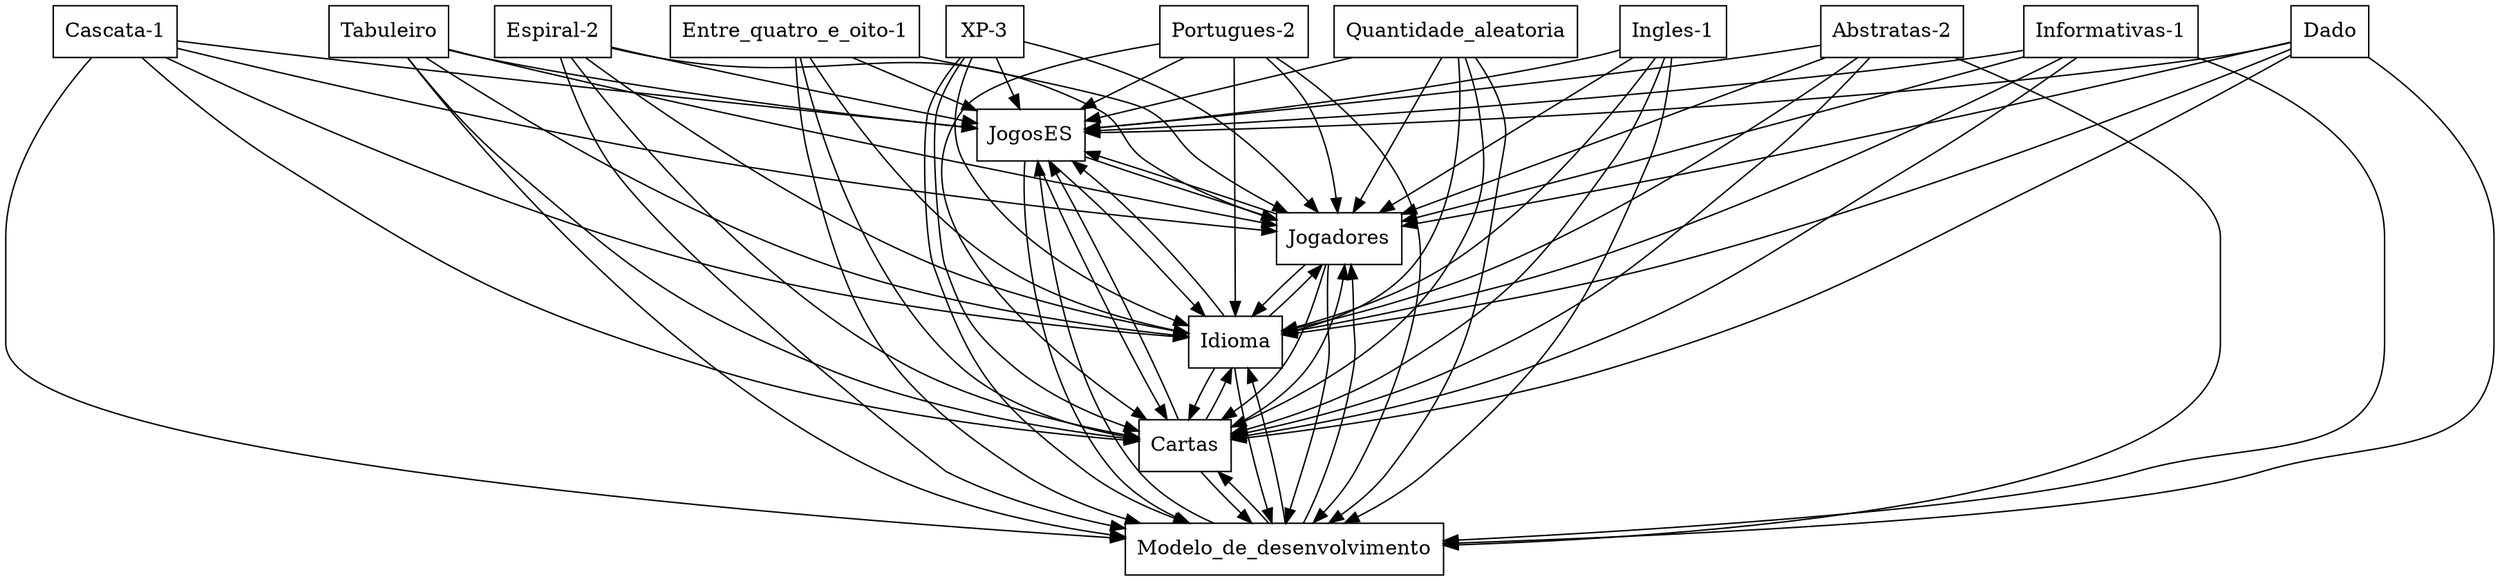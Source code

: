 digraph{
graph [rankdir=TB];
node [shape=box];
edge [arrowhead=normal];
0[label="JogosES",]
1[label="Entre_quatro_e_oito-1",]
2[label="Jogadores",]
3[label="XP-3",]
4[label="Cascata-1",]
5[label="Tabuleiro",]
6[label="Espiral-2",]
7[label="Informativas-1",]
8[label="Dado",]
9[label="Portugues-2",]
10[label="Quantidade_aleatoria",]
11[label="Ingles-1",]
12[label="Modelo_de_desenvolvimento",]
13[label="Abstratas-2",]
14[label="Cartas",]
15[label="Idioma",]
0->2[label="",]
0->12[label="",]
0->14[label="",]
0->15[label="",]
1->0[label="",]
1->2[label="",]
1->12[label="",]
1->14[label="",]
1->15[label="",]
2->0[label="",]
2->12[label="",]
2->14[label="",]
2->15[label="",]
3->0[label="",]
3->2[label="",]
3->12[label="",]
3->14[label="",]
3->15[label="",]
4->0[label="",]
4->2[label="",]
4->12[label="",]
4->14[label="",]
4->15[label="",]
5->0[label="",]
5->2[label="",]
5->12[label="",]
5->14[label="",]
5->15[label="",]
6->0[label="",]
6->2[label="",]
6->12[label="",]
6->14[label="",]
6->15[label="",]
7->0[label="",]
7->2[label="",]
7->12[label="",]
7->14[label="",]
7->15[label="",]
8->0[label="",]
8->2[label="",]
8->12[label="",]
8->14[label="",]
8->15[label="",]
9->0[label="",]
9->2[label="",]
9->12[label="",]
9->14[label="",]
9->15[label="",]
10->0[label="",]
10->2[label="",]
10->12[label="",]
10->14[label="",]
10->15[label="",]
11->0[label="",]
11->2[label="",]
11->12[label="",]
11->14[label="",]
11->15[label="",]
12->0[label="",]
12->2[label="",]
12->14[label="",]
12->15[label="",]
13->0[label="",]
13->2[label="",]
13->12[label="",]
13->14[label="",]
13->15[label="",]
14->0[label="",]
14->2[label="",]
14->12[label="",]
14->15[label="",]
15->0[label="",]
15->2[label="",]
15->12[label="",]
15->14[label="",]
}
